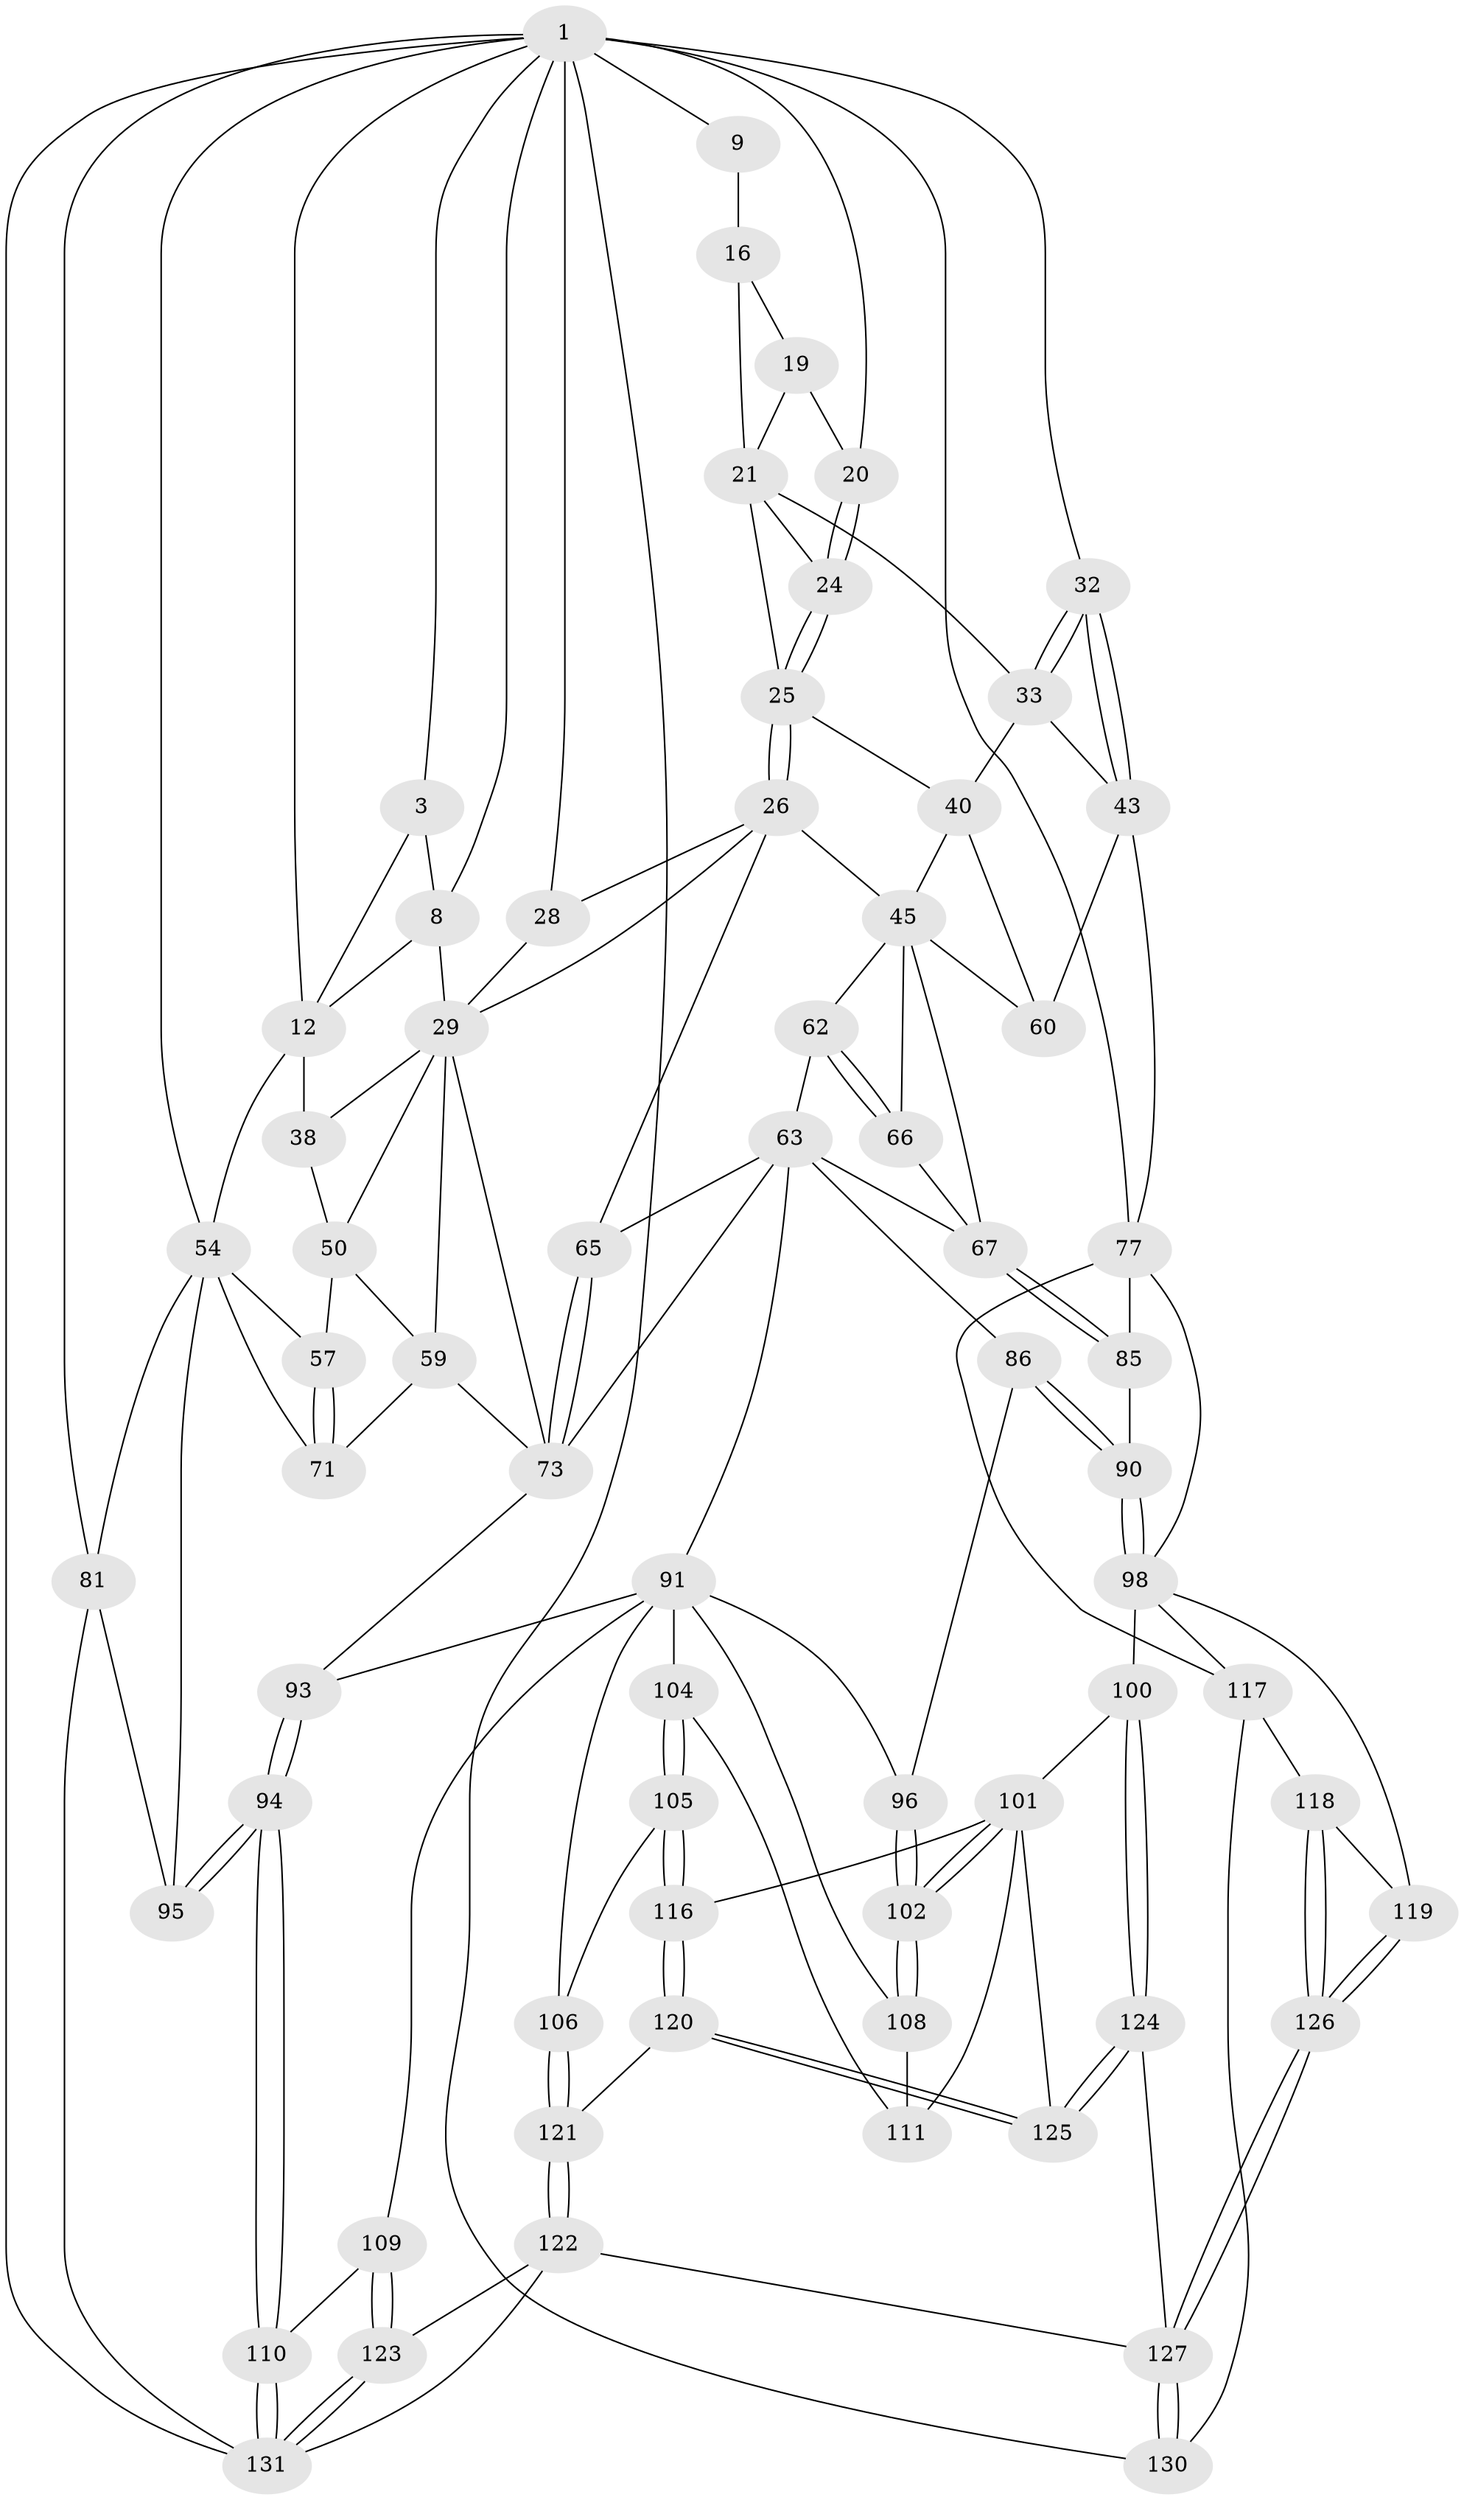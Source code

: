 // original degree distribution, {3: 0.02962962962962963, 5: 0.5777777777777777, 4: 0.1925925925925926, 6: 0.2}
// Generated by graph-tools (version 1.1) at 2025/21/03/04/25 18:21:38]
// undirected, 67 vertices, 159 edges
graph export_dot {
graph [start="1"]
  node [color=gray90,style=filled];
  1 [pos="+0.22700315570721305+0",super="+2+10+5"];
  3 [pos="+0.10675769140835124+0.07671123276589538",super="+4"];
  8 [pos="+0.30554065902670496+0.15902334552557193",super="+11"];
  9 [pos="+1+0"];
  12 [pos="+0.16526691953506795+0.23406330571139367",super="+13+37"];
  16 [pos="+0.9778973081341125+0",super="+17"];
  19 [pos="+0.7938021028686368+0.17723132496210667"];
  20 [pos="+0.6569191952028305+0.17500464511773245"];
  21 [pos="+0.8484311325634497+0.3061590301097122",super="+22"];
  24 [pos="+0.6718317645699485+0.2534026584533629"];
  25 [pos="+0.6503333610439174+0.3407435039357695",super="+31"];
  26 [pos="+0.5859074547789942+0.3887190701709832",super="+27"];
  28 [pos="+0.47263162574961387+0.23878896055467722"];
  29 [pos="+0.3253044194772799+0.37706966894675736",super="+30+48"];
  32 [pos="+1+0.08303043460923532"];
  33 [pos="+0.947605654685159+0.3033722187772126",super="+34+35"];
  38 [pos="+0.2568711572399459+0.3892156692891822"];
  40 [pos="+0.8856922532103245+0.44610183334139913",super="+44+41"];
  43 [pos="+1+0.3036808662905445",super="+72"];
  45 [pos="+0.749375545517347+0.4750336912144635",super="+46+61"];
  50 [pos="+0.2169505803708054+0.5070463853870059",super="+51"];
  54 [pos="+0.12412626434006001+0.5043573494389642",super="+55"];
  57 [pos="+0.12900716442081703+0.5079565669752003"];
  59 [pos="+0.3274328150035361+0.5352582919224338",super="+69"];
  60 [pos="+0.9101881773018664+0.49748488342862507"];
  62 [pos="+0.6343048994388638+0.5515911569796115"];
  63 [pos="+0.6109318470130228+0.5776423777789939",super="+80+64"];
  65 [pos="+0.5533274896833907+0.5828358884910527"];
  66 [pos="+0.7206281130766904+0.5764171621456449"];
  67 [pos="+0.8176823270566974+0.6101027519608",super="+68"];
  71 [pos="+0.17528459234310298+0.668006562858409"];
  73 [pos="+0.4711501429207554+0.6520562144556932",super="+74"];
  77 [pos="+1+0.7054434428897978",super="+78"];
  81 [pos="+0+0.6965487585169226",super="+115+82"];
  85 [pos="+0.8199122874203343+0.6160093967491872"];
  86 [pos="+0.6695451508510242+0.6694476388418008",super="+87"];
  90 [pos="+0.7841311561505284+0.7374564308684178"];
  91 [pos="+0.46938819290732975+0.6741866930523615",super="+92+97"];
  93 [pos="+0.33752956026605224+0.7095114000604259"];
  94 [pos="+0.17402443874117954+0.8200062518545296"];
  95 [pos="+0.1501218079668207+0.7901764404667857"];
  96 [pos="+0.6210855572089041+0.7194988021424474"];
  98 [pos="+0.7890084797519858+0.7556321351591513",super="+99+114"];
  100 [pos="+0.6979901425332339+0.8105721650019758"];
  101 [pos="+0.629122357987745+0.7676878307730167",super="+112"];
  102 [pos="+0.6227994507731951+0.7494645321216624"];
  104 [pos="+0.43075358918768375+0.8000028577931309"];
  105 [pos="+0.41486956199294117+0.8108958894672521"];
  106 [pos="+0.3814725981148716+0.8002109911031365"];
  108 [pos="+0.512772977097443+0.7770654551025616"];
  109 [pos="+0.36262507409131334+0.7956103314284979"];
  110 [pos="+0.18013677012300003+0.8316256071560386"];
  111 [pos="+0.512742082237561+0.7780101319652087"];
  116 [pos="+0.4492028400025289+0.8365601494044124"];
  117 [pos="+0.9148551071881796+0.8389511850130961",super="+129"];
  118 [pos="+0.9103747008896526+0.842689569519322"];
  119 [pos="+0.8008073741299997+0.8243145200188161"];
  120 [pos="+0.47428506056866837+0.9159456928513368"];
  121 [pos="+0.4034378236967735+0.9126544352559698"];
  122 [pos="+0.3547202217006105+0.9345048400237294",super="+134"];
  123 [pos="+0.30958231947201925+0.9308797402677987"];
  124 [pos="+0.6446514073482643+1"];
  125 [pos="+0.5659341794900813+0.9825253005292518"];
  126 [pos="+0.8118071705554812+1"];
  127 [pos="+0.769583909613971+1",super="+128"];
  130 [pos="+0.8230195985499479+1"];
  131 [pos="+0.20472157204585362+0.9782650540464045",super="+132"];
  1 -- 3;
  1 -- 12;
  1 -- 54;
  1 -- 32;
  1 -- 130;
  1 -- 131;
  1 -- 9 [weight=2];
  1 -- 77;
  1 -- 20;
  1 -- 8;
  1 -- 28;
  1 -- 81;
  3 -- 12;
  3 -- 8;
  8 -- 12;
  8 -- 29;
  9 -- 16;
  12 -- 54;
  12 -- 38;
  16 -- 19;
  16 -- 21;
  19 -- 20;
  19 -- 21;
  20 -- 24;
  20 -- 24;
  21 -- 33;
  21 -- 24;
  21 -- 25;
  24 -- 25;
  24 -- 25;
  25 -- 26;
  25 -- 26;
  25 -- 40;
  26 -- 65;
  26 -- 28;
  26 -- 45;
  26 -- 29;
  28 -- 29;
  29 -- 38;
  29 -- 50;
  29 -- 73;
  29 -- 59 [weight=2];
  32 -- 33;
  32 -- 33;
  32 -- 43;
  32 -- 43;
  33 -- 40 [weight=2];
  33 -- 43;
  38 -- 50;
  40 -- 60;
  40 -- 45;
  43 -- 60;
  43 -- 77;
  45 -- 66;
  45 -- 62;
  45 -- 67;
  45 -- 60;
  50 -- 59;
  50 -- 57;
  54 -- 57;
  54 -- 81;
  54 -- 71;
  54 -- 95;
  57 -- 71;
  57 -- 71;
  59 -- 73;
  59 -- 71;
  62 -- 63;
  62 -- 66;
  62 -- 66;
  63 -- 67;
  63 -- 86 [weight=2];
  63 -- 65;
  63 -- 73;
  63 -- 91;
  65 -- 73;
  65 -- 73;
  66 -- 67;
  67 -- 85;
  67 -- 85;
  73 -- 93;
  77 -- 117;
  77 -- 85;
  77 -- 98;
  81 -- 131;
  81 -- 95;
  85 -- 90;
  86 -- 90;
  86 -- 90;
  86 -- 96;
  90 -- 98;
  90 -- 98;
  91 -- 106;
  91 -- 93;
  91 -- 109;
  91 -- 96;
  91 -- 108;
  91 -- 104;
  93 -- 94;
  93 -- 94;
  94 -- 95;
  94 -- 95;
  94 -- 110;
  94 -- 110;
  96 -- 102;
  96 -- 102;
  98 -- 100;
  98 -- 119;
  98 -- 117;
  100 -- 101;
  100 -- 124;
  100 -- 124;
  101 -- 102;
  101 -- 102;
  101 -- 125;
  101 -- 116;
  101 -- 111;
  102 -- 108;
  102 -- 108;
  104 -- 105;
  104 -- 105;
  104 -- 111;
  105 -- 106;
  105 -- 116;
  105 -- 116;
  106 -- 121;
  106 -- 121;
  108 -- 111;
  109 -- 110;
  109 -- 123;
  109 -- 123;
  110 -- 131;
  110 -- 131;
  116 -- 120;
  116 -- 120;
  117 -- 118;
  117 -- 130;
  118 -- 119;
  118 -- 126;
  118 -- 126;
  119 -- 126;
  119 -- 126;
  120 -- 121;
  120 -- 125;
  120 -- 125;
  121 -- 122;
  121 -- 122;
  122 -- 123;
  122 -- 131;
  122 -- 127;
  123 -- 131;
  123 -- 131;
  124 -- 125;
  124 -- 125;
  124 -- 127;
  126 -- 127;
  126 -- 127;
  127 -- 130;
  127 -- 130;
}
